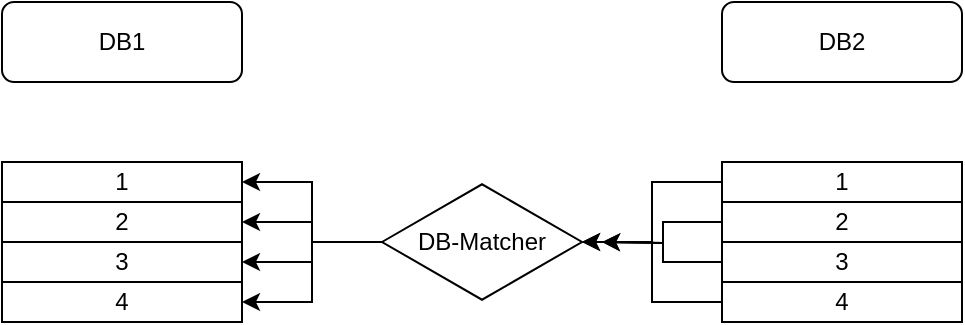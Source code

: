 <mxfile version="24.2.2" type="device" pages="2">
  <diagram name="Seite-1" id="9NU_iIRoa-841EMA8ZrZ">
    <mxGraphModel dx="1158" dy="654" grid="1" gridSize="10" guides="1" tooltips="1" connect="1" arrows="1" fold="1" page="1" pageScale="1" pageWidth="1169" pageHeight="827" math="0" shadow="0">
      <root>
        <mxCell id="0" />
        <mxCell id="1" parent="0" />
        <mxCell id="lRVkxVS8ov_2hUxw1izC-1" value="DB1" style="rounded=1;whiteSpace=wrap;html=1;" vertex="1" parent="1">
          <mxGeometry x="120" y="80" width="120" height="40" as="geometry" />
        </mxCell>
        <mxCell id="lRVkxVS8ov_2hUxw1izC-2" value="DB2" style="rounded=1;whiteSpace=wrap;html=1;" vertex="1" parent="1">
          <mxGeometry x="480" y="80" width="120" height="40" as="geometry" />
        </mxCell>
        <mxCell id="lRVkxVS8ov_2hUxw1izC-3" value="1" style="rounded=0;whiteSpace=wrap;html=1;" vertex="1" parent="1">
          <mxGeometry x="120" y="160" width="120" height="20" as="geometry" />
        </mxCell>
        <mxCell id="lRVkxVS8ov_2hUxw1izC-4" value="2" style="rounded=0;whiteSpace=wrap;html=1;" vertex="1" parent="1">
          <mxGeometry x="120" y="180" width="120" height="20" as="geometry" />
        </mxCell>
        <mxCell id="lRVkxVS8ov_2hUxw1izC-5" value="3" style="rounded=0;whiteSpace=wrap;html=1;" vertex="1" parent="1">
          <mxGeometry x="120" y="200" width="120" height="20" as="geometry" />
        </mxCell>
        <mxCell id="lRVkxVS8ov_2hUxw1izC-6" value="4" style="rounded=0;whiteSpace=wrap;html=1;" vertex="1" parent="1">
          <mxGeometry x="120" y="220" width="120" height="20" as="geometry" />
        </mxCell>
        <mxCell id="lRVkxVS8ov_2hUxw1izC-21" style="edgeStyle=orthogonalEdgeStyle;rounded=0;orthogonalLoop=1;jettySize=auto;html=1;" edge="1" parent="1" source="lRVkxVS8ov_2hUxw1izC-7" target="lRVkxVS8ov_2hUxw1izC-16">
          <mxGeometry relative="1" as="geometry" />
        </mxCell>
        <mxCell id="lRVkxVS8ov_2hUxw1izC-7" value="1" style="rounded=0;whiteSpace=wrap;html=1;" vertex="1" parent="1">
          <mxGeometry x="480" y="160" width="120" height="20" as="geometry" />
        </mxCell>
        <mxCell id="lRVkxVS8ov_2hUxw1izC-22" style="edgeStyle=orthogonalEdgeStyle;rounded=0;orthogonalLoop=1;jettySize=auto;html=1;exitX=0;exitY=0.5;exitDx=0;exitDy=0;" edge="1" parent="1" source="lRVkxVS8ov_2hUxw1izC-8">
          <mxGeometry relative="1" as="geometry">
            <mxPoint x="420" y="200" as="targetPoint" />
          </mxGeometry>
        </mxCell>
        <mxCell id="lRVkxVS8ov_2hUxw1izC-8" value="2" style="rounded=0;whiteSpace=wrap;html=1;" vertex="1" parent="1">
          <mxGeometry x="480" y="180" width="120" height="20" as="geometry" />
        </mxCell>
        <mxCell id="lRVkxVS8ov_2hUxw1izC-23" style="edgeStyle=orthogonalEdgeStyle;rounded=0;orthogonalLoop=1;jettySize=auto;html=1;exitX=0;exitY=0.5;exitDx=0;exitDy=0;" edge="1" parent="1" source="lRVkxVS8ov_2hUxw1izC-9">
          <mxGeometry relative="1" as="geometry">
            <mxPoint x="420" y="200" as="targetPoint" />
          </mxGeometry>
        </mxCell>
        <mxCell id="lRVkxVS8ov_2hUxw1izC-9" value="3" style="rounded=0;whiteSpace=wrap;html=1;" vertex="1" parent="1">
          <mxGeometry x="480" y="200" width="120" height="20" as="geometry" />
        </mxCell>
        <mxCell id="lRVkxVS8ov_2hUxw1izC-24" style="edgeStyle=orthogonalEdgeStyle;rounded=0;orthogonalLoop=1;jettySize=auto;html=1;" edge="1" parent="1" source="lRVkxVS8ov_2hUxw1izC-10" target="lRVkxVS8ov_2hUxw1izC-16">
          <mxGeometry relative="1" as="geometry" />
        </mxCell>
        <mxCell id="lRVkxVS8ov_2hUxw1izC-10" value="4" style="rounded=0;whiteSpace=wrap;html=1;" vertex="1" parent="1">
          <mxGeometry x="480" y="220" width="120" height="20" as="geometry" />
        </mxCell>
        <mxCell id="lRVkxVS8ov_2hUxw1izC-20" style="edgeStyle=orthogonalEdgeStyle;rounded=0;orthogonalLoop=1;jettySize=auto;html=1;entryX=1;entryY=0.5;entryDx=0;entryDy=0;" edge="1" parent="1" source="lRVkxVS8ov_2hUxw1izC-16" target="lRVkxVS8ov_2hUxw1izC-3">
          <mxGeometry relative="1" as="geometry" />
        </mxCell>
        <mxCell id="HGpKIMy9ajOudQT0I-Od-1" style="edgeStyle=orthogonalEdgeStyle;rounded=0;orthogonalLoop=1;jettySize=auto;html=1;entryX=1;entryY=0.5;entryDx=0;entryDy=0;" edge="1" parent="1" source="lRVkxVS8ov_2hUxw1izC-16" target="lRVkxVS8ov_2hUxw1izC-4">
          <mxGeometry relative="1" as="geometry" />
        </mxCell>
        <mxCell id="HGpKIMy9ajOudQT0I-Od-2" style="edgeStyle=orthogonalEdgeStyle;rounded=0;orthogonalLoop=1;jettySize=auto;html=1;entryX=1;entryY=0.5;entryDx=0;entryDy=0;" edge="1" parent="1" source="lRVkxVS8ov_2hUxw1izC-16" target="lRVkxVS8ov_2hUxw1izC-5">
          <mxGeometry relative="1" as="geometry" />
        </mxCell>
        <mxCell id="HGpKIMy9ajOudQT0I-Od-3" style="edgeStyle=orthogonalEdgeStyle;rounded=0;orthogonalLoop=1;jettySize=auto;html=1;entryX=1;entryY=0.5;entryDx=0;entryDy=0;" edge="1" parent="1" source="lRVkxVS8ov_2hUxw1izC-16" target="lRVkxVS8ov_2hUxw1izC-6">
          <mxGeometry relative="1" as="geometry" />
        </mxCell>
        <mxCell id="lRVkxVS8ov_2hUxw1izC-16" value="DB-Matcher" style="html=1;whiteSpace=wrap;aspect=fixed;shape=isoRectangle;connectable=1;autosize=1;resizeWidth=1;resizeHeight=1;" vertex="1" parent="1">
          <mxGeometry x="310" y="170" width="100.01" height="60" as="geometry" />
        </mxCell>
      </root>
    </mxGraphModel>
  </diagram>
  <diagram id="_o8YZ8oOT8t1X5-76yDd" name="Seite-2">
    <mxGraphModel dx="1397" dy="790" grid="1" gridSize="10" guides="1" tooltips="1" connect="1" arrows="1" fold="1" page="1" pageScale="1" pageWidth="1169" pageHeight="827" math="0" shadow="0">
      <root>
        <mxCell id="0" />
        <mxCell id="1" parent="0" />
        <mxCell id="5eS3UptUggVbmX_ckrr3-4" value="" style="ellipse;whiteSpace=wrap;html=1;align=center;aspect=fixed;fillColor=none;strokeColor=none;resizable=0;perimeter=centerPerimeter;rotatable=0;allowArrows=0;points=[];outlineConnect=1;" vertex="1" parent="1">
          <mxGeometry x="550" y="310" width="10" height="10" as="geometry" />
        </mxCell>
      </root>
    </mxGraphModel>
  </diagram>
</mxfile>
